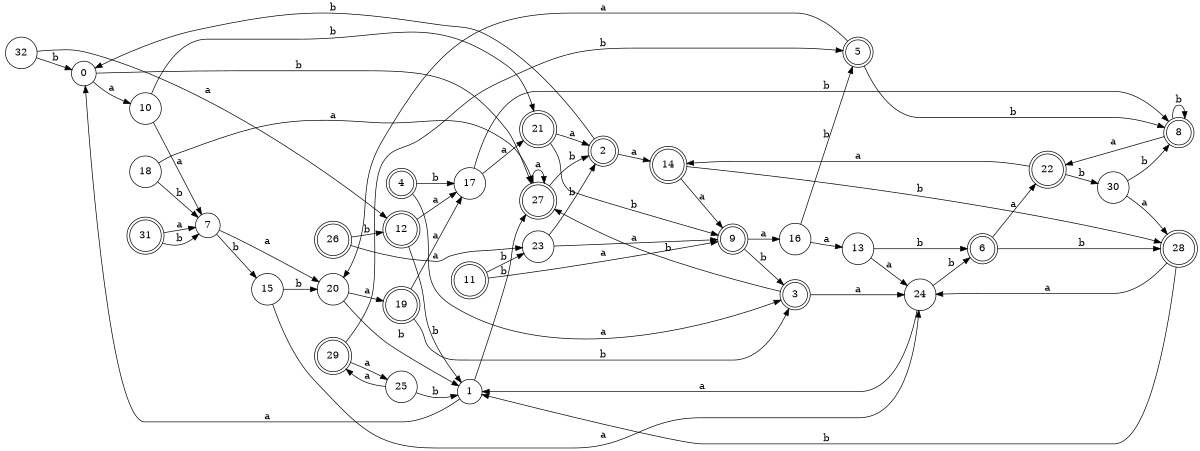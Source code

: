digraph n27_10 {
__start0 [label="" shape="none"];

rankdir=LR;
size="8,5";

s0 [style="filled", color="black", fillcolor="white" shape="circle", label="0"];
s1 [style="filled", color="black", fillcolor="white" shape="circle", label="1"];
s2 [style="rounded,filled", color="black", fillcolor="white" shape="doublecircle", label="2"];
s3 [style="rounded,filled", color="black", fillcolor="white" shape="doublecircle", label="3"];
s4 [style="rounded,filled", color="black", fillcolor="white" shape="doublecircle", label="4"];
s5 [style="rounded,filled", color="black", fillcolor="white" shape="doublecircle", label="5"];
s6 [style="rounded,filled", color="black", fillcolor="white" shape="doublecircle", label="6"];
s7 [style="filled", color="black", fillcolor="white" shape="circle", label="7"];
s8 [style="rounded,filled", color="black", fillcolor="white" shape="doublecircle", label="8"];
s9 [style="rounded,filled", color="black", fillcolor="white" shape="doublecircle", label="9"];
s10 [style="filled", color="black", fillcolor="white" shape="circle", label="10"];
s11 [style="rounded,filled", color="black", fillcolor="white" shape="doublecircle", label="11"];
s12 [style="rounded,filled", color="black", fillcolor="white" shape="doublecircle", label="12"];
s13 [style="filled", color="black", fillcolor="white" shape="circle", label="13"];
s14 [style="rounded,filled", color="black", fillcolor="white" shape="doublecircle", label="14"];
s15 [style="filled", color="black", fillcolor="white" shape="circle", label="15"];
s16 [style="filled", color="black", fillcolor="white" shape="circle", label="16"];
s17 [style="filled", color="black", fillcolor="white" shape="circle", label="17"];
s18 [style="filled", color="black", fillcolor="white" shape="circle", label="18"];
s19 [style="rounded,filled", color="black", fillcolor="white" shape="doublecircle", label="19"];
s20 [style="filled", color="black", fillcolor="white" shape="circle", label="20"];
s21 [style="rounded,filled", color="black", fillcolor="white" shape="doublecircle", label="21"];
s22 [style="rounded,filled", color="black", fillcolor="white" shape="doublecircle", label="22"];
s23 [style="filled", color="black", fillcolor="white" shape="circle", label="23"];
s24 [style="filled", color="black", fillcolor="white" shape="circle", label="24"];
s25 [style="filled", color="black", fillcolor="white" shape="circle", label="25"];
s26 [style="rounded,filled", color="black", fillcolor="white" shape="doublecircle", label="26"];
s27 [style="rounded,filled", color="black", fillcolor="white" shape="doublecircle", label="27"];
s28 [style="rounded,filled", color="black", fillcolor="white" shape="doublecircle", label="28"];
s29 [style="rounded,filled", color="black", fillcolor="white" shape="doublecircle", label="29"];
s30 [style="filled", color="black", fillcolor="white" shape="circle", label="30"];
s31 [style="rounded,filled", color="black", fillcolor="white" shape="doublecircle", label="31"];
s32 [style="filled", color="black", fillcolor="white" shape="circle", label="32"];
s0 -> s10 [label="a"];
s0 -> s27 [label="b"];
s1 -> s0 [label="a"];
s1 -> s27 [label="b"];
s2 -> s14 [label="a"];
s2 -> s0 [label="b"];
s3 -> s24 [label="a"];
s3 -> s27 [label="b"];
s4 -> s3 [label="a"];
s4 -> s17 [label="b"];
s5 -> s20 [label="a"];
s5 -> s8 [label="b"];
s6 -> s22 [label="a"];
s6 -> s28 [label="b"];
s7 -> s20 [label="a"];
s7 -> s15 [label="b"];
s8 -> s22 [label="a"];
s8 -> s8 [label="b"];
s9 -> s16 [label="a"];
s9 -> s3 [label="b"];
s10 -> s7 [label="a"];
s10 -> s21 [label="b"];
s11 -> s9 [label="a"];
s11 -> s23 [label="b"];
s12 -> s17 [label="a"];
s12 -> s1 [label="b"];
s13 -> s24 [label="a"];
s13 -> s6 [label="b"];
s14 -> s9 [label="a"];
s14 -> s28 [label="b"];
s15 -> s24 [label="a"];
s15 -> s20 [label="b"];
s16 -> s13 [label="a"];
s16 -> s5 [label="b"];
s17 -> s21 [label="a"];
s17 -> s8 [label="b"];
s18 -> s27 [label="a"];
s18 -> s7 [label="b"];
s19 -> s17 [label="a"];
s19 -> s3 [label="b"];
s20 -> s19 [label="a"];
s20 -> s1 [label="b"];
s21 -> s2 [label="a"];
s21 -> s9 [label="b"];
s22 -> s14 [label="a"];
s22 -> s30 [label="b"];
s23 -> s9 [label="a"];
s23 -> s2 [label="b"];
s24 -> s1 [label="a"];
s24 -> s6 [label="b"];
s25 -> s29 [label="a"];
s25 -> s1 [label="b"];
s26 -> s23 [label="a"];
s26 -> s12 [label="b"];
s27 -> s27 [label="a"];
s27 -> s2 [label="b"];
s28 -> s24 [label="a"];
s28 -> s1 [label="b"];
s29 -> s25 [label="a"];
s29 -> s5 [label="b"];
s30 -> s28 [label="a"];
s30 -> s8 [label="b"];
s31 -> s7 [label="a"];
s31 -> s7 [label="b"];
s32 -> s12 [label="a"];
s32 -> s0 [label="b"];

}